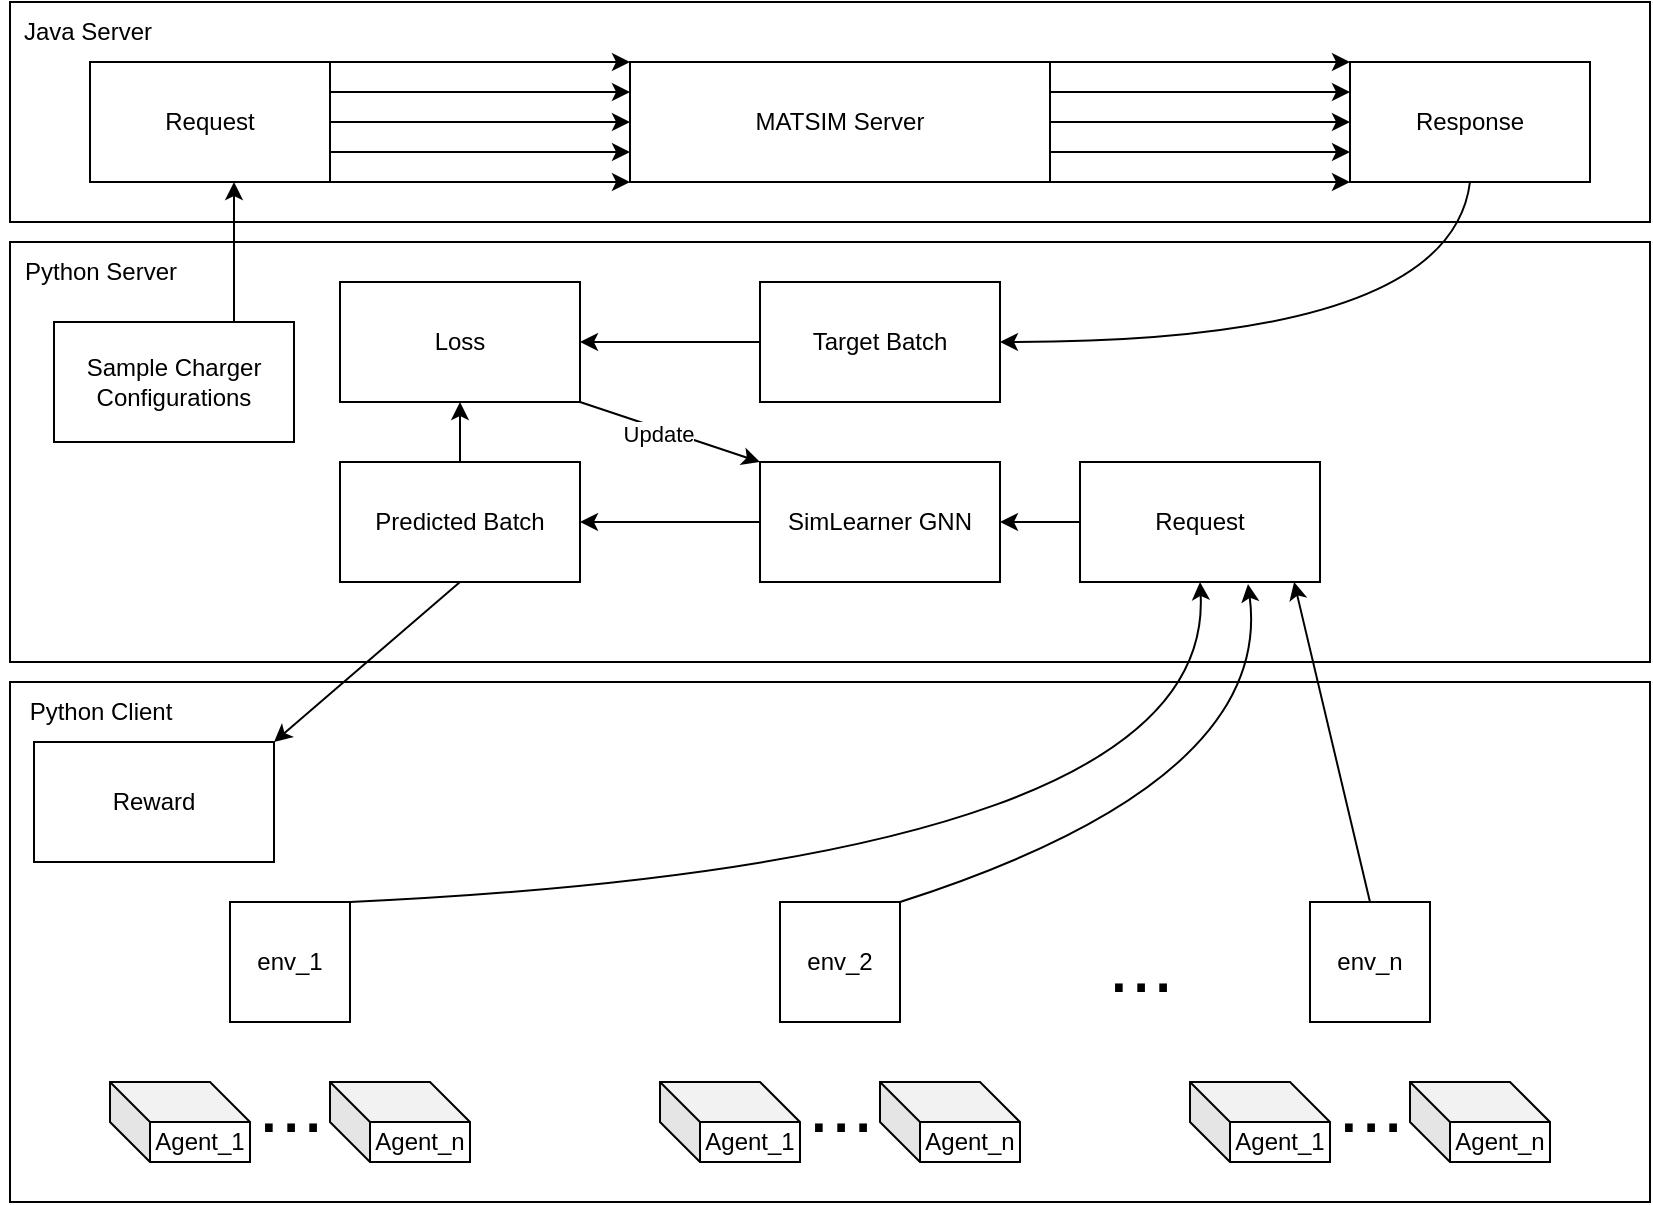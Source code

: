 <mxfile>
    <diagram id="VscAqVujobvMg1SGh2IO" name="Page-1">
        <mxGraphModel dx="1364" dy="800" grid="1" gridSize="10" guides="1" tooltips="1" connect="1" arrows="1" fold="1" page="1" pageScale="1" pageWidth="1200" pageHeight="1600" math="0" shadow="0">
            <root>
                <mxCell id="0"/>
                <mxCell id="1" parent="0"/>
                <mxCell id="130" value="" style="rounded=0;whiteSpace=wrap;html=1;" parent="1" vertex="1">
                    <mxGeometry x="175" y="20" width="820" height="110" as="geometry"/>
                </mxCell>
                <mxCell id="77" value="" style="rounded=0;whiteSpace=wrap;html=1;" parent="1" vertex="1">
                    <mxGeometry x="175" y="140" width="820" height="210" as="geometry"/>
                </mxCell>
                <mxCell id="86" value="" style="rounded=0;whiteSpace=wrap;html=1;align=left;" parent="1" vertex="1">
                    <mxGeometry x="175" y="360" width="820" height="260" as="geometry"/>
                </mxCell>
                <mxCell id="134" style="edgeStyle=none;html=1;exitX=1;exitY=0;exitDx=0;exitDy=0;entryX=0.5;entryY=1;entryDx=0;entryDy=0;rounded=0;curved=1;" parent="1" source="2" target="115" edge="1">
                    <mxGeometry relative="1" as="geometry">
                        <Array as="points">
                            <mxPoint x="777" y="450"/>
                        </Array>
                    </mxGeometry>
                </mxCell>
                <mxCell id="2" value="env_1" style="whiteSpace=wrap;html=1;aspect=fixed;rounded=0;" parent="1" vertex="1">
                    <mxGeometry x="285" y="470" width="60" height="60" as="geometry"/>
                </mxCell>
                <mxCell id="3" value="env_2" style="whiteSpace=wrap;html=1;aspect=fixed;rounded=0;" parent="1" vertex="1">
                    <mxGeometry x="560" y="470" width="60" height="60" as="geometry"/>
                </mxCell>
                <mxCell id="96" style="edgeStyle=none;html=1;exitX=1;exitY=0;exitDx=0;exitDy=0;entryX=0;entryY=0;entryDx=0;entryDy=0;rounded=0;" parent="1" source="6" target="95" edge="1">
                    <mxGeometry relative="1" as="geometry"/>
                </mxCell>
                <mxCell id="97" style="edgeStyle=none;html=1;exitX=1;exitY=0.25;exitDx=0;exitDy=0;entryX=0;entryY=0.25;entryDx=0;entryDy=0;rounded=0;" parent="1" source="6" target="95" edge="1">
                    <mxGeometry relative="1" as="geometry"/>
                </mxCell>
                <mxCell id="98" style="edgeStyle=none;html=1;exitX=1;exitY=0.5;exitDx=0;exitDy=0;entryX=0;entryY=0.5;entryDx=0;entryDy=0;rounded=0;" parent="1" source="6" target="95" edge="1">
                    <mxGeometry relative="1" as="geometry"/>
                </mxCell>
                <mxCell id="99" style="edgeStyle=none;html=1;exitX=1;exitY=0.75;exitDx=0;exitDy=0;entryX=0;entryY=0.75;entryDx=0;entryDy=0;rounded=0;" parent="1" source="6" target="95" edge="1">
                    <mxGeometry relative="1" as="geometry"/>
                </mxCell>
                <mxCell id="100" style="edgeStyle=none;html=1;exitX=1;exitY=1;exitDx=0;exitDy=0;entryX=0;entryY=1;entryDx=0;entryDy=0;rounded=0;" parent="1" source="6" target="95" edge="1">
                    <mxGeometry relative="1" as="geometry"/>
                </mxCell>
                <mxCell id="6" value="MATSIM Server" style="rounded=0;whiteSpace=wrap;html=1;" parent="1" vertex="1">
                    <mxGeometry x="485" y="50" width="210" height="60" as="geometry"/>
                </mxCell>
                <mxCell id="13" value="env_n" style="whiteSpace=wrap;html=1;aspect=fixed;rounded=0;" parent="1" vertex="1">
                    <mxGeometry x="825" y="470" width="60" height="60" as="geometry"/>
                </mxCell>
                <mxCell id="30" value="&lt;font style=&quot;font-size: 40px;&quot;&gt;...&lt;/font&gt;" style="text;html=1;align=center;verticalAlign=middle;resizable=0;points=[];autosize=1;strokeColor=none;fillColor=none;rounded=0;" parent="1" vertex="1">
                    <mxGeometry x="710" y="470" width="60" height="60" as="geometry"/>
                </mxCell>
                <mxCell id="35" value="Agent_1" style="shape=cube;whiteSpace=wrap;html=1;boundedLbl=1;backgroundOutline=1;darkOpacity=0.05;darkOpacity2=0.1;rounded=0;" parent="1" vertex="1">
                    <mxGeometry x="225" y="560" width="70" height="40" as="geometry"/>
                </mxCell>
                <mxCell id="36" value="Agent_n" style="shape=cube;whiteSpace=wrap;html=1;boundedLbl=1;backgroundOutline=1;darkOpacity=0.05;darkOpacity2=0.1;rounded=0;" parent="1" vertex="1">
                    <mxGeometry x="335" y="560" width="70" height="40" as="geometry"/>
                </mxCell>
                <mxCell id="41" value="&lt;font style=&quot;font-size: 40px;&quot;&gt;...&lt;/font&gt;" style="text;html=1;align=center;verticalAlign=middle;resizable=0;points=[];autosize=1;strokeColor=none;fillColor=none;rounded=0;" parent="1" vertex="1">
                    <mxGeometry x="285" y="540" width="60" height="60" as="geometry"/>
                </mxCell>
                <mxCell id="57" value="Agent_1" style="shape=cube;whiteSpace=wrap;html=1;boundedLbl=1;backgroundOutline=1;darkOpacity=0.05;darkOpacity2=0.1;rounded=0;" parent="1" vertex="1">
                    <mxGeometry x="500" y="560" width="70" height="40" as="geometry"/>
                </mxCell>
                <mxCell id="58" value="Agent_n" style="shape=cube;whiteSpace=wrap;html=1;boundedLbl=1;backgroundOutline=1;darkOpacity=0.05;darkOpacity2=0.1;rounded=0;" parent="1" vertex="1">
                    <mxGeometry x="610" y="560" width="70" height="40" as="geometry"/>
                </mxCell>
                <mxCell id="62" value="&lt;font style=&quot;font-size: 40px;&quot;&gt;...&lt;/font&gt;" style="text;html=1;align=center;verticalAlign=middle;resizable=0;points=[];autosize=1;strokeColor=none;fillColor=none;rounded=0;" parent="1" vertex="1">
                    <mxGeometry x="560" y="540" width="60" height="60" as="geometry"/>
                </mxCell>
                <mxCell id="64" value="Agent_1" style="shape=cube;whiteSpace=wrap;html=1;boundedLbl=1;backgroundOutline=1;darkOpacity=0.05;darkOpacity2=0.1;rounded=0;" parent="1" vertex="1">
                    <mxGeometry x="765" y="560" width="70" height="40" as="geometry"/>
                </mxCell>
                <mxCell id="65" value="Agent_n" style="shape=cube;whiteSpace=wrap;html=1;boundedLbl=1;backgroundOutline=1;darkOpacity=0.05;darkOpacity2=0.1;rounded=0;" parent="1" vertex="1">
                    <mxGeometry x="875" y="560" width="70" height="40" as="geometry"/>
                </mxCell>
                <mxCell id="69" value="&lt;font style=&quot;font-size: 40px;&quot;&gt;...&lt;/font&gt;" style="text;html=1;align=center;verticalAlign=middle;resizable=0;points=[];autosize=1;strokeColor=none;fillColor=none;rounded=0;" parent="1" vertex="1">
                    <mxGeometry x="825" y="540" width="60" height="60" as="geometry"/>
                </mxCell>
                <mxCell id="106" style="edgeStyle=none;html=1;rounded=0;" parent="1" source="79" edge="1">
                    <mxGeometry relative="1" as="geometry">
                        <mxPoint x="460" y="280" as="targetPoint"/>
                    </mxGeometry>
                </mxCell>
                <mxCell id="79" value="SimLearner GNN" style="rounded=0;whiteSpace=wrap;html=1;" parent="1" vertex="1">
                    <mxGeometry x="550" y="250" width="120" height="60" as="geometry"/>
                </mxCell>
                <mxCell id="87" value="Python Client" style="text;html=1;align=center;verticalAlign=middle;resizable=0;points=[];autosize=1;strokeColor=none;fillColor=none;rounded=0;" parent="1" vertex="1">
                    <mxGeometry x="175" y="360" width="90" height="30" as="geometry"/>
                </mxCell>
                <mxCell id="90" style="edgeStyle=none;html=1;exitX=1;exitY=0;exitDx=0;exitDy=0;entryX=0;entryY=0;entryDx=0;entryDy=0;rounded=0;" parent="1" source="89" target="6" edge="1">
                    <mxGeometry relative="1" as="geometry"/>
                </mxCell>
                <mxCell id="91" style="edgeStyle=none;html=1;exitX=1;exitY=0.25;exitDx=0;exitDy=0;entryX=0;entryY=0.25;entryDx=0;entryDy=0;rounded=0;" parent="1" source="89" target="6" edge="1">
                    <mxGeometry relative="1" as="geometry"/>
                </mxCell>
                <mxCell id="92" style="edgeStyle=none;html=1;exitX=1;exitY=0.5;exitDx=0;exitDy=0;entryX=0;entryY=0.5;entryDx=0;entryDy=0;rounded=0;" parent="1" source="89" target="6" edge="1">
                    <mxGeometry relative="1" as="geometry"/>
                </mxCell>
                <mxCell id="93" style="edgeStyle=none;html=1;exitX=1;exitY=0.75;exitDx=0;exitDy=0;entryX=0;entryY=0.75;entryDx=0;entryDy=0;rounded=0;" parent="1" source="89" target="6" edge="1">
                    <mxGeometry relative="1" as="geometry"/>
                </mxCell>
                <mxCell id="94" style="edgeStyle=none;html=1;exitX=1;exitY=1;exitDx=0;exitDy=0;entryX=0;entryY=1;entryDx=0;entryDy=0;rounded=0;" parent="1" source="89" target="6" edge="1">
                    <mxGeometry relative="1" as="geometry"/>
                </mxCell>
                <mxCell id="89" value="Request" style="rounded=0;whiteSpace=wrap;html=1;" parent="1" vertex="1">
                    <mxGeometry x="215" y="50" width="120" height="60" as="geometry"/>
                </mxCell>
                <mxCell id="104" style="edgeStyle=none;html=1;exitX=0.5;exitY=1;exitDx=0;exitDy=0;entryX=1;entryY=0.5;entryDx=0;entryDy=0;rounded=0;curved=1;" parent="1" source="95" target="105" edge="1">
                    <mxGeometry relative="1" as="geometry">
                        <mxPoint x="905" y="160" as="targetPoint"/>
                        <Array as="points">
                            <mxPoint x="895" y="190"/>
                        </Array>
                    </mxGeometry>
                </mxCell>
                <mxCell id="95" value="Response" style="rounded=0;whiteSpace=wrap;html=1;" parent="1" vertex="1">
                    <mxGeometry x="845" y="50" width="120" height="60" as="geometry"/>
                </mxCell>
                <mxCell id="109" style="edgeStyle=none;html=1;exitX=0;exitY=0.5;exitDx=0;exitDy=0;entryX=1;entryY=0.5;entryDx=0;entryDy=0;rounded=0;" parent="1" source="105" target="108" edge="1">
                    <mxGeometry relative="1" as="geometry"/>
                </mxCell>
                <mxCell id="105" value="Target Batch" style="rounded=0;whiteSpace=wrap;html=1;" parent="1" vertex="1">
                    <mxGeometry x="550" y="160" width="120" height="60" as="geometry"/>
                </mxCell>
                <mxCell id="111" style="edgeStyle=none;html=1;exitX=0.5;exitY=0;exitDx=0;exitDy=0;entryX=0.5;entryY=1;entryDx=0;entryDy=0;rounded=0;" parent="1" source="107" target="108" edge="1">
                    <mxGeometry relative="1" as="geometry"/>
                </mxCell>
                <mxCell id="137" style="edgeStyle=none;html=1;exitX=0.5;exitY=1;exitDx=0;exitDy=0;entryX=1;entryY=0;entryDx=0;entryDy=0;" parent="1" source="107" target="133" edge="1">
                    <mxGeometry relative="1" as="geometry"/>
                </mxCell>
                <mxCell id="107" value="Predicted Batch" style="rounded=0;whiteSpace=wrap;html=1;" parent="1" vertex="1">
                    <mxGeometry x="340" y="250" width="120" height="60" as="geometry"/>
                </mxCell>
                <mxCell id="112" style="edgeStyle=none;html=1;exitX=1;exitY=1;exitDx=0;exitDy=0;entryX=0;entryY=0;entryDx=0;entryDy=0;rounded=0;" parent="1" source="108" target="79" edge="1">
                    <mxGeometry relative="1" as="geometry"/>
                </mxCell>
                <mxCell id="113" value="Update" style="edgeLabel;html=1;align=center;verticalAlign=middle;resizable=0;points=[];rounded=0;" parent="112" vertex="1" connectable="0">
                    <mxGeometry x="-0.113" y="-3" relative="1" as="geometry">
                        <mxPoint as="offset"/>
                    </mxGeometry>
                </mxCell>
                <mxCell id="108" value="Loss" style="rounded=0;whiteSpace=wrap;html=1;" parent="1" vertex="1">
                    <mxGeometry x="340" y="160" width="120" height="60" as="geometry"/>
                </mxCell>
                <mxCell id="122" style="edgeStyle=none;html=1;exitX=0;exitY=0.5;exitDx=0;exitDy=0;entryX=1;entryY=0.5;entryDx=0;entryDy=0;" parent="1" source="115" target="79" edge="1">
                    <mxGeometry relative="1" as="geometry"/>
                </mxCell>
                <mxCell id="115" value="Request" style="rounded=0;whiteSpace=wrap;html=1;" parent="1" vertex="1">
                    <mxGeometry x="710" y="250" width="120" height="60" as="geometry"/>
                </mxCell>
                <mxCell id="127" value="Python Server" style="text;html=1;align=center;verticalAlign=middle;resizable=0;points=[];autosize=1;strokeColor=none;fillColor=none;rounded=0;" parent="1" vertex="1">
                    <mxGeometry x="170" y="140" width="100" height="30" as="geometry"/>
                </mxCell>
                <mxCell id="132" value="Java Server" style="text;html=1;align=left;verticalAlign=middle;resizable=0;points=[];autosize=1;strokeColor=none;fillColor=none;rounded=0;" parent="1" vertex="1">
                    <mxGeometry x="180" y="20" width="90" height="30" as="geometry"/>
                </mxCell>
                <mxCell id="133" value="Reward" style="rounded=0;whiteSpace=wrap;html=1;" parent="1" vertex="1">
                    <mxGeometry x="187" y="390" width="120" height="60" as="geometry"/>
                </mxCell>
                <mxCell id="135" style="edgeStyle=none;html=1;exitX=1;exitY=0;exitDx=0;exitDy=0;entryX=0.7;entryY=1.017;entryDx=0;entryDy=0;entryPerimeter=0;rounded=0;curved=1;" parent="1" source="3" target="115" edge="1">
                    <mxGeometry relative="1" as="geometry">
                        <Array as="points">
                            <mxPoint x="807" y="410"/>
                        </Array>
                    </mxGeometry>
                </mxCell>
                <mxCell id="138" style="edgeStyle=none;html=1;exitX=0.5;exitY=0;exitDx=0;exitDy=0;entryX=0.892;entryY=1;entryDx=0;entryDy=0;entryPerimeter=0;" parent="1" source="13" target="115" edge="1">
                    <mxGeometry relative="1" as="geometry"/>
                </mxCell>
                <mxCell id="142" value="Sample Charger Configurations" style="rounded=0;whiteSpace=wrap;html=1;" parent="1" vertex="1">
                    <mxGeometry x="197" y="180" width="120" height="60" as="geometry"/>
                </mxCell>
                <mxCell id="143" style="edgeStyle=none;html=1;exitX=0.75;exitY=0;exitDx=0;exitDy=0;entryX=0.6;entryY=1;entryDx=0;entryDy=0;entryPerimeter=0;" parent="1" source="142" target="89" edge="1">
                    <mxGeometry relative="1" as="geometry"/>
                </mxCell>
            </root>
        </mxGraphModel>
    </diagram>
</mxfile>
